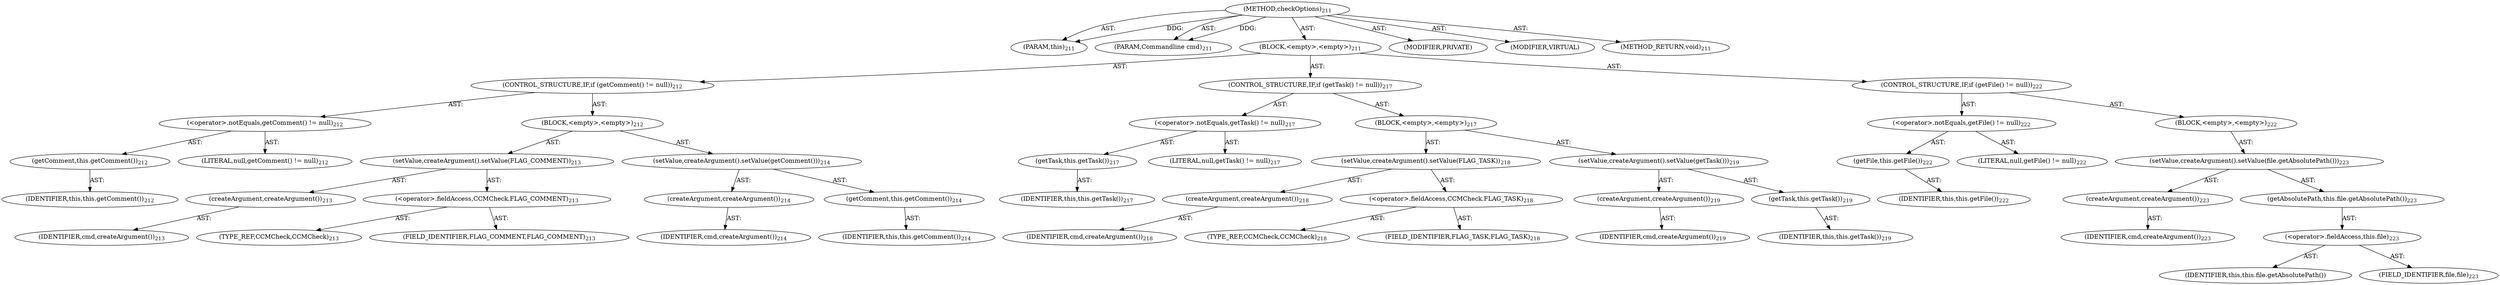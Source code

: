 digraph "checkOptions" {  
"111669149706" [label = <(METHOD,checkOptions)<SUB>211</SUB>> ]
"115964116997" [label = <(PARAM,this)<SUB>211</SUB>> ]
"115964117007" [label = <(PARAM,Commandline cmd)<SUB>211</SUB>> ]
"25769803797" [label = <(BLOCK,&lt;empty&gt;,&lt;empty&gt;)<SUB>211</SUB>> ]
"47244640263" [label = <(CONTROL_STRUCTURE,IF,if (getComment() != null))<SUB>212</SUB>> ]
"30064771180" [label = <(&lt;operator&gt;.notEquals,getComment() != null)<SUB>212</SUB>> ]
"30064771181" [label = <(getComment,this.getComment())<SUB>212</SUB>> ]
"68719476751" [label = <(IDENTIFIER,this,this.getComment())<SUB>212</SUB>> ]
"90194313232" [label = <(LITERAL,null,getComment() != null)<SUB>212</SUB>> ]
"25769803798" [label = <(BLOCK,&lt;empty&gt;,&lt;empty&gt;)<SUB>212</SUB>> ]
"30064771182" [label = <(setValue,createArgument().setValue(FLAG_COMMENT))<SUB>213</SUB>> ]
"30064771183" [label = <(createArgument,createArgument())<SUB>213</SUB>> ]
"68719476826" [label = <(IDENTIFIER,cmd,createArgument())<SUB>213</SUB>> ]
"30064771184" [label = <(&lt;operator&gt;.fieldAccess,CCMCheck.FLAG_COMMENT)<SUB>213</SUB>> ]
"180388626433" [label = <(TYPE_REF,CCMCheck,CCMCheck)<SUB>213</SUB>> ]
"55834574871" [label = <(FIELD_IDENTIFIER,FLAG_COMMENT,FLAG_COMMENT)<SUB>213</SUB>> ]
"30064771185" [label = <(setValue,createArgument().setValue(getComment()))<SUB>214</SUB>> ]
"30064771186" [label = <(createArgument,createArgument())<SUB>214</SUB>> ]
"68719476827" [label = <(IDENTIFIER,cmd,createArgument())<SUB>214</SUB>> ]
"30064771187" [label = <(getComment,this.getComment())<SUB>214</SUB>> ]
"68719476752" [label = <(IDENTIFIER,this,this.getComment())<SUB>214</SUB>> ]
"47244640264" [label = <(CONTROL_STRUCTURE,IF,if (getTask() != null))<SUB>217</SUB>> ]
"30064771188" [label = <(&lt;operator&gt;.notEquals,getTask() != null)<SUB>217</SUB>> ]
"30064771189" [label = <(getTask,this.getTask())<SUB>217</SUB>> ]
"68719476753" [label = <(IDENTIFIER,this,this.getTask())<SUB>217</SUB>> ]
"90194313233" [label = <(LITERAL,null,getTask() != null)<SUB>217</SUB>> ]
"25769803799" [label = <(BLOCK,&lt;empty&gt;,&lt;empty&gt;)<SUB>217</SUB>> ]
"30064771190" [label = <(setValue,createArgument().setValue(FLAG_TASK))<SUB>218</SUB>> ]
"30064771191" [label = <(createArgument,createArgument())<SUB>218</SUB>> ]
"68719476828" [label = <(IDENTIFIER,cmd,createArgument())<SUB>218</SUB>> ]
"30064771192" [label = <(&lt;operator&gt;.fieldAccess,CCMCheck.FLAG_TASK)<SUB>218</SUB>> ]
"180388626434" [label = <(TYPE_REF,CCMCheck,CCMCheck)<SUB>218</SUB>> ]
"55834574872" [label = <(FIELD_IDENTIFIER,FLAG_TASK,FLAG_TASK)<SUB>218</SUB>> ]
"30064771193" [label = <(setValue,createArgument().setValue(getTask()))<SUB>219</SUB>> ]
"30064771194" [label = <(createArgument,createArgument())<SUB>219</SUB>> ]
"68719476829" [label = <(IDENTIFIER,cmd,createArgument())<SUB>219</SUB>> ]
"30064771195" [label = <(getTask,this.getTask())<SUB>219</SUB>> ]
"68719476754" [label = <(IDENTIFIER,this,this.getTask())<SUB>219</SUB>> ]
"47244640265" [label = <(CONTROL_STRUCTURE,IF,if (getFile() != null))<SUB>222</SUB>> ]
"30064771196" [label = <(&lt;operator&gt;.notEquals,getFile() != null)<SUB>222</SUB>> ]
"30064771197" [label = <(getFile,this.getFile())<SUB>222</SUB>> ]
"68719476755" [label = <(IDENTIFIER,this,this.getFile())<SUB>222</SUB>> ]
"90194313234" [label = <(LITERAL,null,getFile() != null)<SUB>222</SUB>> ]
"25769803800" [label = <(BLOCK,&lt;empty&gt;,&lt;empty&gt;)<SUB>222</SUB>> ]
"30064771198" [label = <(setValue,createArgument().setValue(file.getAbsolutePath()))<SUB>223</SUB>> ]
"30064771199" [label = <(createArgument,createArgument())<SUB>223</SUB>> ]
"68719476830" [label = <(IDENTIFIER,cmd,createArgument())<SUB>223</SUB>> ]
"30064771200" [label = <(getAbsolutePath,this.file.getAbsolutePath())<SUB>223</SUB>> ]
"30064771201" [label = <(&lt;operator&gt;.fieldAccess,this.file)<SUB>223</SUB>> ]
"68719476831" [label = <(IDENTIFIER,this,this.file.getAbsolutePath())> ]
"55834574873" [label = <(FIELD_IDENTIFIER,file,file)<SUB>223</SUB>> ]
"133143986200" [label = <(MODIFIER,PRIVATE)> ]
"133143986201" [label = <(MODIFIER,VIRTUAL)> ]
"128849018890" [label = <(METHOD_RETURN,void)<SUB>211</SUB>> ]
  "111669149706" -> "115964116997"  [ label = "AST: "] 
  "111669149706" -> "115964117007"  [ label = "AST: "] 
  "111669149706" -> "25769803797"  [ label = "AST: "] 
  "111669149706" -> "133143986200"  [ label = "AST: "] 
  "111669149706" -> "133143986201"  [ label = "AST: "] 
  "111669149706" -> "128849018890"  [ label = "AST: "] 
  "25769803797" -> "47244640263"  [ label = "AST: "] 
  "25769803797" -> "47244640264"  [ label = "AST: "] 
  "25769803797" -> "47244640265"  [ label = "AST: "] 
  "47244640263" -> "30064771180"  [ label = "AST: "] 
  "47244640263" -> "25769803798"  [ label = "AST: "] 
  "30064771180" -> "30064771181"  [ label = "AST: "] 
  "30064771180" -> "90194313232"  [ label = "AST: "] 
  "30064771181" -> "68719476751"  [ label = "AST: "] 
  "25769803798" -> "30064771182"  [ label = "AST: "] 
  "25769803798" -> "30064771185"  [ label = "AST: "] 
  "30064771182" -> "30064771183"  [ label = "AST: "] 
  "30064771182" -> "30064771184"  [ label = "AST: "] 
  "30064771183" -> "68719476826"  [ label = "AST: "] 
  "30064771184" -> "180388626433"  [ label = "AST: "] 
  "30064771184" -> "55834574871"  [ label = "AST: "] 
  "30064771185" -> "30064771186"  [ label = "AST: "] 
  "30064771185" -> "30064771187"  [ label = "AST: "] 
  "30064771186" -> "68719476827"  [ label = "AST: "] 
  "30064771187" -> "68719476752"  [ label = "AST: "] 
  "47244640264" -> "30064771188"  [ label = "AST: "] 
  "47244640264" -> "25769803799"  [ label = "AST: "] 
  "30064771188" -> "30064771189"  [ label = "AST: "] 
  "30064771188" -> "90194313233"  [ label = "AST: "] 
  "30064771189" -> "68719476753"  [ label = "AST: "] 
  "25769803799" -> "30064771190"  [ label = "AST: "] 
  "25769803799" -> "30064771193"  [ label = "AST: "] 
  "30064771190" -> "30064771191"  [ label = "AST: "] 
  "30064771190" -> "30064771192"  [ label = "AST: "] 
  "30064771191" -> "68719476828"  [ label = "AST: "] 
  "30064771192" -> "180388626434"  [ label = "AST: "] 
  "30064771192" -> "55834574872"  [ label = "AST: "] 
  "30064771193" -> "30064771194"  [ label = "AST: "] 
  "30064771193" -> "30064771195"  [ label = "AST: "] 
  "30064771194" -> "68719476829"  [ label = "AST: "] 
  "30064771195" -> "68719476754"  [ label = "AST: "] 
  "47244640265" -> "30064771196"  [ label = "AST: "] 
  "47244640265" -> "25769803800"  [ label = "AST: "] 
  "30064771196" -> "30064771197"  [ label = "AST: "] 
  "30064771196" -> "90194313234"  [ label = "AST: "] 
  "30064771197" -> "68719476755"  [ label = "AST: "] 
  "25769803800" -> "30064771198"  [ label = "AST: "] 
  "30064771198" -> "30064771199"  [ label = "AST: "] 
  "30064771198" -> "30064771200"  [ label = "AST: "] 
  "30064771199" -> "68719476830"  [ label = "AST: "] 
  "30064771200" -> "30064771201"  [ label = "AST: "] 
  "30064771201" -> "68719476831"  [ label = "AST: "] 
  "30064771201" -> "55834574873"  [ label = "AST: "] 
  "111669149706" -> "115964116997"  [ label = "DDG: "] 
  "111669149706" -> "115964117007"  [ label = "DDG: "] 
}
